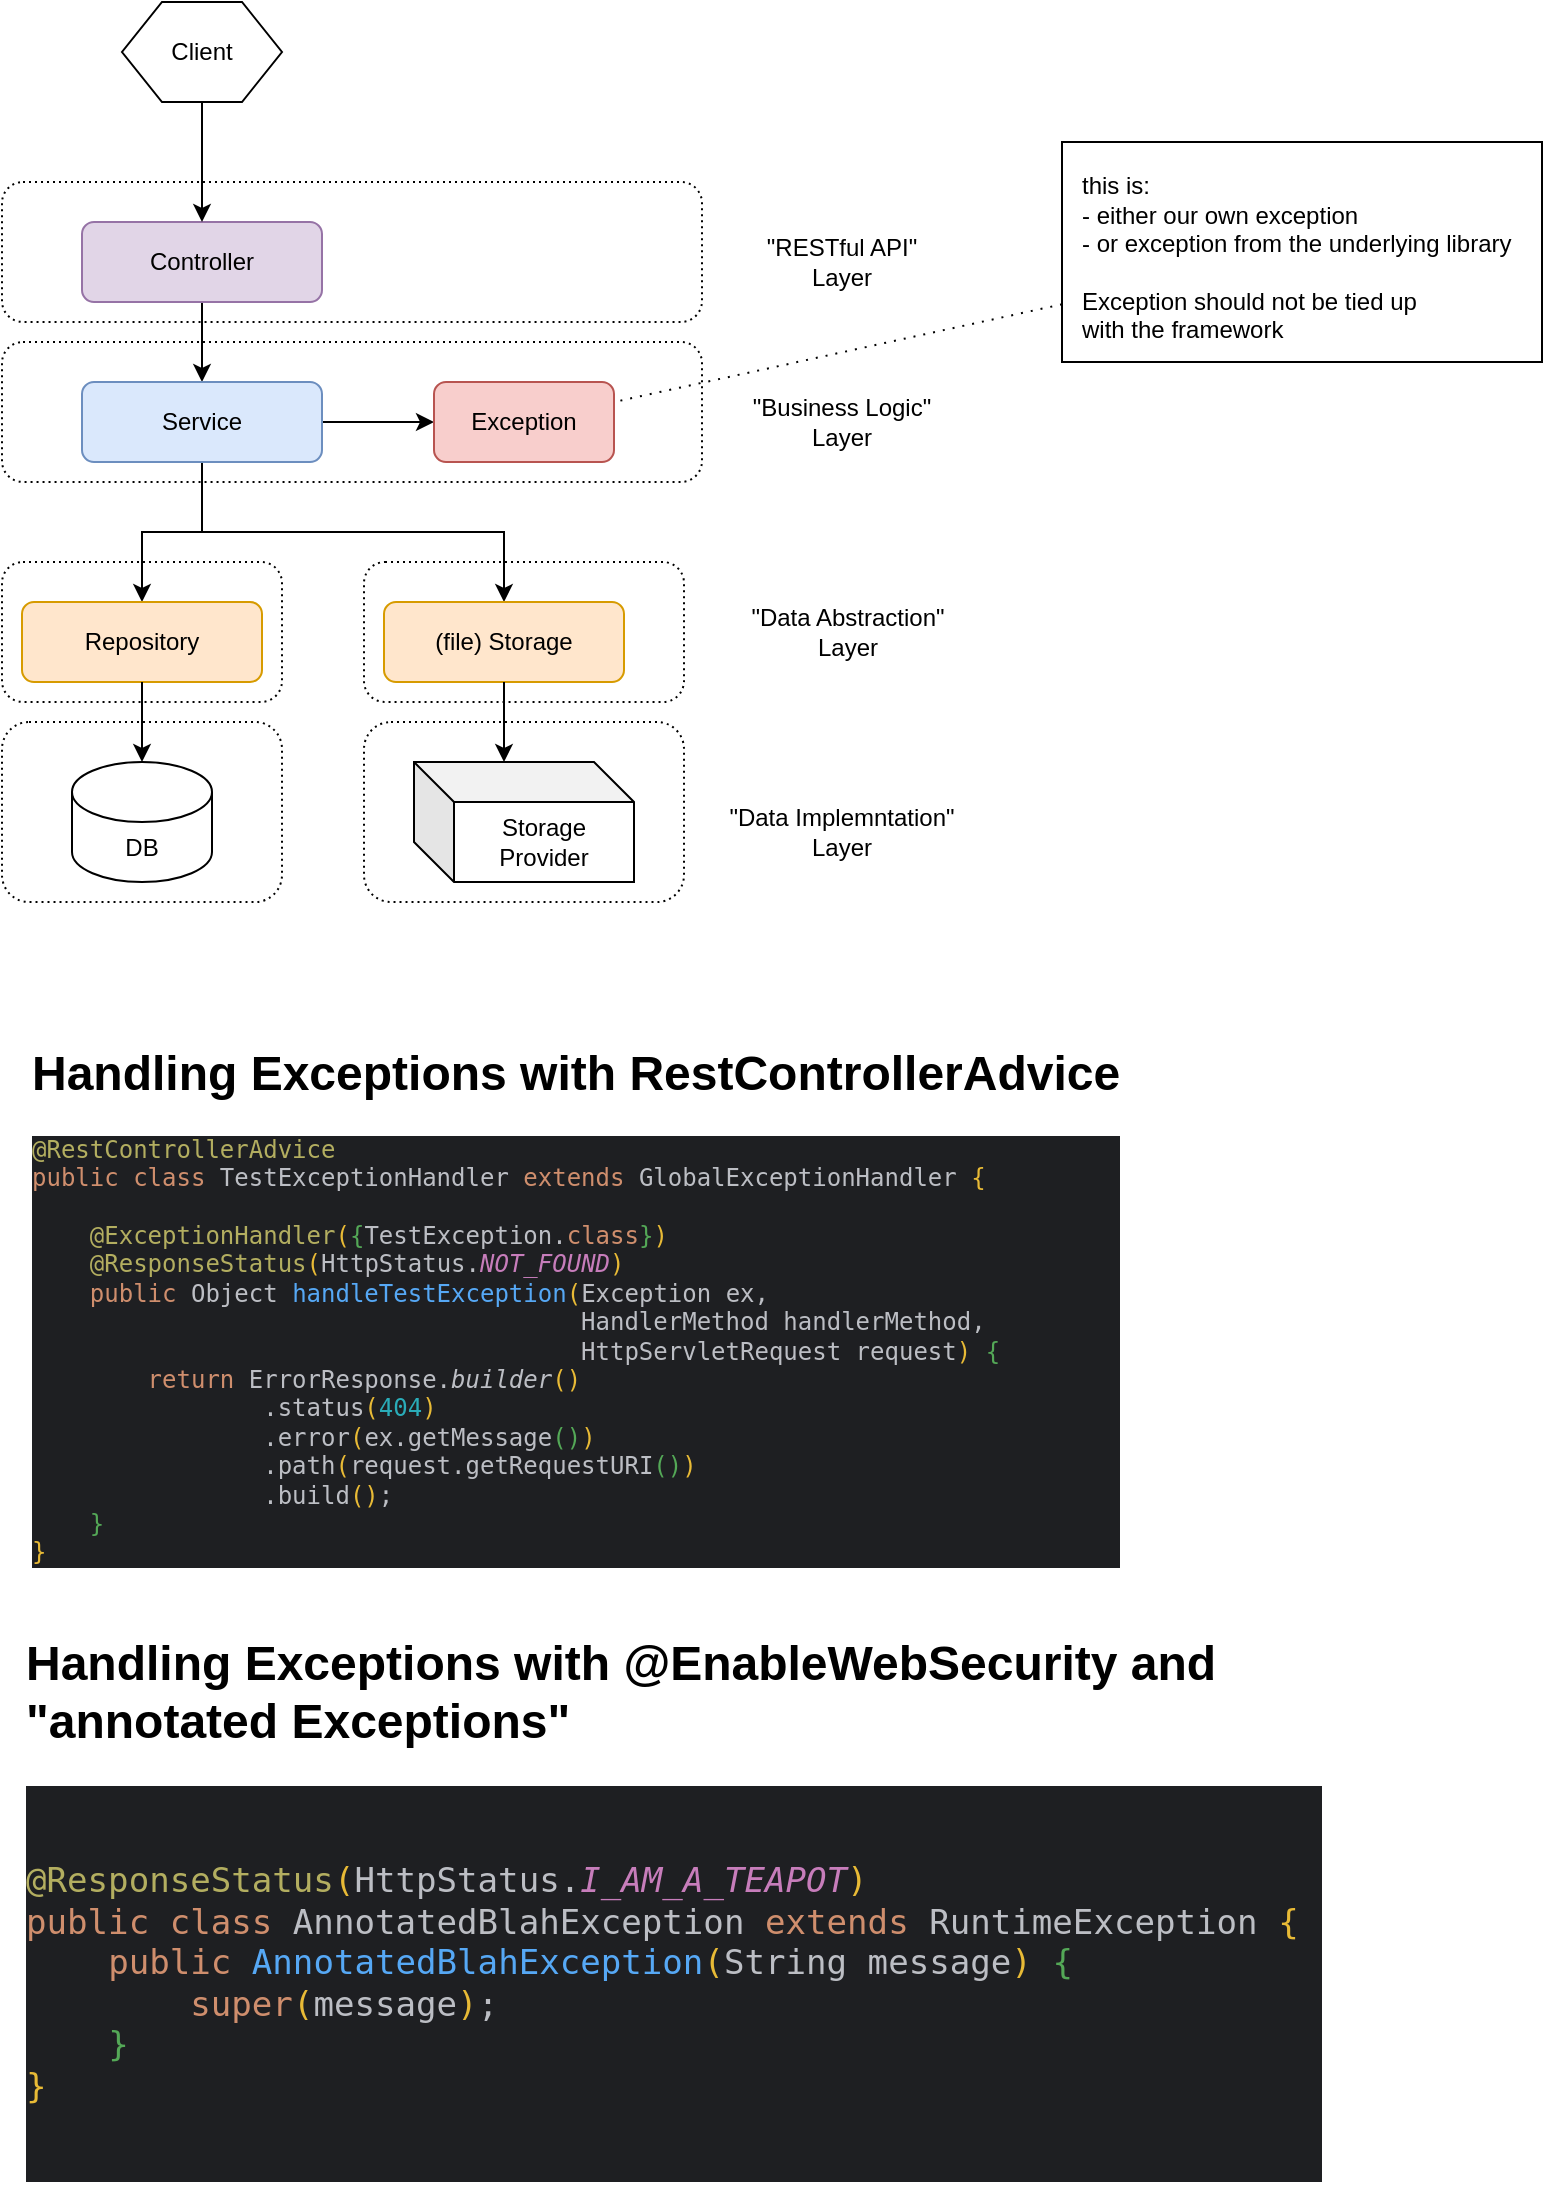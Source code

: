<mxfile version="26.0.4">
  <diagram name="Page-1" id="t8-_DBpPEFUomt_SCWv8">
    <mxGraphModel dx="1434" dy="854" grid="1" gridSize="10" guides="1" tooltips="1" connect="1" arrows="1" fold="1" page="1" pageScale="1" pageWidth="827" pageHeight="1169" math="0" shadow="0">
      <root>
        <mxCell id="0" />
        <mxCell id="1" parent="0" />
        <mxCell id="QEC_qPJEDAgDFtnQn_us-1" value="" style="rounded=1;whiteSpace=wrap;html=1;fillColor=none;dashed=1;dashPattern=1 2;" vertex="1" parent="1">
          <mxGeometry x="231" y="410" width="160" height="90" as="geometry" />
        </mxCell>
        <mxCell id="QEC_qPJEDAgDFtnQn_us-2" value="" style="rounded=1;whiteSpace=wrap;html=1;fillColor=none;dashed=1;dashPattern=1 2;" vertex="1" parent="1">
          <mxGeometry x="231" y="330" width="160" height="70" as="geometry" />
        </mxCell>
        <mxCell id="Jx0GhWVrExa3c9ylI0WP-25" value="" style="rounded=1;whiteSpace=wrap;html=1;fillColor=none;dashed=1;dashPattern=1 2;" parent="1" vertex="1">
          <mxGeometry x="50" y="410" width="140" height="90" as="geometry" />
        </mxCell>
        <mxCell id="Jx0GhWVrExa3c9ylI0WP-15" value="" style="rounded=1;whiteSpace=wrap;html=1;dashed=1;dashPattern=1 2;strokeColor=default;align=center;verticalAlign=middle;fontFamily=Helvetica;fontSize=12;fontColor=default;fillColor=none;" parent="1" vertex="1">
          <mxGeometry x="50" y="140" width="350" height="70" as="geometry" />
        </mxCell>
        <mxCell id="Jx0GhWVrExa3c9ylI0WP-11" value="" style="rounded=1;whiteSpace=wrap;html=1;fillColor=none;dashed=1;dashPattern=1 2;" parent="1" vertex="1">
          <mxGeometry x="50" y="330" width="140" height="70" as="geometry" />
        </mxCell>
        <mxCell id="Jx0GhWVrExa3c9ylI0WP-9" value="" style="rounded=1;whiteSpace=wrap;html=1;fillColor=none;dashed=1;dashPattern=1 2;" parent="1" vertex="1">
          <mxGeometry x="50" y="220" width="350" height="70" as="geometry" />
        </mxCell>
        <mxCell id="Jx0GhWVrExa3c9ylI0WP-3" style="edgeStyle=orthogonalEdgeStyle;rounded=0;orthogonalLoop=1;jettySize=auto;html=1;entryX=0.5;entryY=0;entryDx=0;entryDy=0;exitX=0.5;exitY=1;exitDx=0;exitDy=0;" parent="1" source="Jx0GhWVrExa3c9ylI0WP-1" target="Jx0GhWVrExa3c9ylI0WP-2" edge="1">
          <mxGeometry relative="1" as="geometry" />
        </mxCell>
        <mxCell id="Jx0GhWVrExa3c9ylI0WP-1" value="Controller" style="rounded=1;whiteSpace=wrap;html=1;fillColor=#e1d5e7;strokeColor=#9673a6;" parent="1" vertex="1">
          <mxGeometry x="90" y="160" width="120" height="40" as="geometry" />
        </mxCell>
        <mxCell id="Jx0GhWVrExa3c9ylI0WP-5" style="edgeStyle=orthogonalEdgeStyle;rounded=0;orthogonalLoop=1;jettySize=auto;html=1;entryX=0.5;entryY=0;entryDx=0;entryDy=0;exitX=0.5;exitY=1;exitDx=0;exitDy=0;" parent="1" source="Jx0GhWVrExa3c9ylI0WP-2" target="Jx0GhWVrExa3c9ylI0WP-4" edge="1">
          <mxGeometry relative="1" as="geometry" />
        </mxCell>
        <mxCell id="Jx0GhWVrExa3c9ylI0WP-7" style="edgeStyle=orthogonalEdgeStyle;rounded=0;orthogonalLoop=1;jettySize=auto;html=1;entryX=0;entryY=0.5;entryDx=0;entryDy=0;" parent="1" source="Jx0GhWVrExa3c9ylI0WP-2" target="Jx0GhWVrExa3c9ylI0WP-6" edge="1">
          <mxGeometry relative="1" as="geometry" />
        </mxCell>
        <mxCell id="Jx0GhWVrExa3c9ylI0WP-18" style="edgeStyle=orthogonalEdgeStyle;rounded=0;orthogonalLoop=1;jettySize=auto;html=1;entryX=0.5;entryY=0;entryDx=0;entryDy=0;exitX=0.5;exitY=1;exitDx=0;exitDy=0;" parent="1" source="Jx0GhWVrExa3c9ylI0WP-2" target="Jx0GhWVrExa3c9ylI0WP-17" edge="1">
          <mxGeometry relative="1" as="geometry" />
        </mxCell>
        <mxCell id="Jx0GhWVrExa3c9ylI0WP-2" value="Service" style="rounded=1;whiteSpace=wrap;html=1;fillColor=#dae8fc;strokeColor=#6c8ebf;" parent="1" vertex="1">
          <mxGeometry x="90" y="240" width="120" height="40" as="geometry" />
        </mxCell>
        <mxCell id="Jx0GhWVrExa3c9ylI0WP-4" value="Repository" style="rounded=1;whiteSpace=wrap;html=1;fillColor=#ffe6cc;strokeColor=#d79b00;" parent="1" vertex="1">
          <mxGeometry x="60" y="350" width="120" height="40" as="geometry" />
        </mxCell>
        <mxCell id="Jx0GhWVrExa3c9ylI0WP-6" value="Exception" style="rounded=1;whiteSpace=wrap;html=1;fillColor=#f8cecc;strokeColor=#b85450;" parent="1" vertex="1">
          <mxGeometry x="266" y="240" width="90" height="40" as="geometry" />
        </mxCell>
        <mxCell id="Jx0GhWVrExa3c9ylI0WP-10" value="&quot;Business Logic&quot; Layer" style="text;html=1;align=center;verticalAlign=middle;whiteSpace=wrap;rounded=0;" parent="1" vertex="1">
          <mxGeometry x="410" y="245" width="120" height="30" as="geometry" />
        </mxCell>
        <mxCell id="Jx0GhWVrExa3c9ylI0WP-12" value="&quot;Data Abstraction&quot;&lt;br&gt;Layer" style="text;html=1;align=center;verticalAlign=middle;whiteSpace=wrap;rounded=0;" parent="1" vertex="1">
          <mxGeometry x="413" y="350" width="120" height="30" as="geometry" />
        </mxCell>
        <mxCell id="Jx0GhWVrExa3c9ylI0WP-13" value="&lt;div style=&quot;&quot;&gt;this is:&lt;/div&gt;&lt;div style=&quot;&quot;&gt;- either our own exception&lt;/div&gt;&lt;div style=&quot;&quot;&gt;- or exception from the underlying library&lt;/div&gt;&lt;div style=&quot;&quot;&gt;&lt;br&gt;&lt;/div&gt;&lt;span style=&quot;&quot;&gt;Exception should not be tied up&lt;/span&gt;&lt;br style=&quot;&quot;&gt;&lt;span style=&quot;&quot;&gt;with the framework&lt;/span&gt;" style="rounded=0;whiteSpace=wrap;html=1;align=left;spacingTop=5;spacing=10;" parent="1" vertex="1">
          <mxGeometry x="580" y="120" width="240" height="110" as="geometry" />
        </mxCell>
        <mxCell id="Jx0GhWVrExa3c9ylI0WP-14" style="rounded=0;orthogonalLoop=1;jettySize=auto;html=1;entryX=1;entryY=0.25;entryDx=0;entryDy=0;endArrow=none;endFill=0;dashed=1;dashPattern=1 4;" parent="1" source="Jx0GhWVrExa3c9ylI0WP-13" target="Jx0GhWVrExa3c9ylI0WP-6" edge="1">
          <mxGeometry relative="1" as="geometry" />
        </mxCell>
        <mxCell id="Jx0GhWVrExa3c9ylI0WP-16" value="&quot;RESTful API&quot;&lt;br&gt;Layer" style="text;html=1;align=center;verticalAlign=middle;whiteSpace=wrap;rounded=0;" parent="1" vertex="1">
          <mxGeometry x="410" y="165" width="120" height="30" as="geometry" />
        </mxCell>
        <mxCell id="Jx0GhWVrExa3c9ylI0WP-17" value="(file) Storage" style="rounded=1;whiteSpace=wrap;html=1;fillColor=#ffe6cc;strokeColor=#d79b00;" parent="1" vertex="1">
          <mxGeometry x="241" y="350" width="120" height="40" as="geometry" />
        </mxCell>
        <mxCell id="Jx0GhWVrExa3c9ylI0WP-19" value="DB" style="shape=cylinder3;whiteSpace=wrap;html=1;boundedLbl=1;backgroundOutline=1;size=15;" parent="1" vertex="1">
          <mxGeometry x="85" y="430" width="70" height="60" as="geometry" />
        </mxCell>
        <mxCell id="Jx0GhWVrExa3c9ylI0WP-20" style="edgeStyle=orthogonalEdgeStyle;rounded=0;orthogonalLoop=1;jettySize=auto;html=1;entryX=0.5;entryY=0;entryDx=0;entryDy=0;entryPerimeter=0;" parent="1" source="Jx0GhWVrExa3c9ylI0WP-4" target="Jx0GhWVrExa3c9ylI0WP-19" edge="1">
          <mxGeometry relative="1" as="geometry" />
        </mxCell>
        <mxCell id="Jx0GhWVrExa3c9ylI0WP-23" value="Storage&lt;br&gt;Provider" style="shape=cube;whiteSpace=wrap;html=1;boundedLbl=1;backgroundOutline=1;darkOpacity=0.05;darkOpacity2=0.1;" parent="1" vertex="1">
          <mxGeometry x="256" y="430" width="110" height="60" as="geometry" />
        </mxCell>
        <mxCell id="Jx0GhWVrExa3c9ylI0WP-24" style="edgeStyle=orthogonalEdgeStyle;rounded=0;orthogonalLoop=1;jettySize=auto;html=1;entryX=0;entryY=0;entryDx=45;entryDy=0;entryPerimeter=0;" parent="1" source="Jx0GhWVrExa3c9ylI0WP-17" target="Jx0GhWVrExa3c9ylI0WP-23" edge="1">
          <mxGeometry relative="1" as="geometry" />
        </mxCell>
        <mxCell id="Jx0GhWVrExa3c9ylI0WP-26" value="&quot;Data Implemntation&quot;&lt;br&gt;Layer" style="text;html=1;align=center;verticalAlign=middle;whiteSpace=wrap;rounded=0;" parent="1" vertex="1">
          <mxGeometry x="410" y="450" width="120" height="30" as="geometry" />
        </mxCell>
        <mxCell id="Jx0GhWVrExa3c9ylI0WP-27" value="&lt;h1 style=&quot;margin-top: 0px;&quot;&gt;Handling Exceptions with RestControllerAdvice&lt;/h1&gt;&lt;div style=&quot;background-color:#1e1f22;color:#bcbec4&quot;&gt;&lt;pre style=&quot;font-family: &amp;quot;Source Code Pro&amp;quot;, monospace;&quot;&gt;&lt;font style=&quot;font-size: 12px;&quot;&gt;&lt;span style=&quot;color: rgb(179, 174, 96);&quot;&gt;@RestControllerAdvice&lt;br&gt;&lt;/span&gt;&lt;span style=&quot;color: rgb(207, 142, 109);&quot;&gt;public class &lt;/span&gt;TestExceptionHandler &lt;span style=&quot;color: rgb(207, 142, 109);&quot;&gt;extends &lt;/span&gt;GlobalExceptionHandler &lt;span style=&quot;color: rgb(232, 186, 54);&quot;&gt;{&lt;br&gt;&lt;/span&gt;&lt;span style=&quot;color: rgb(232, 186, 54);&quot;&gt;&lt;br&gt;&lt;/span&gt;&lt;span style=&quot;color: rgb(232, 186, 54);&quot;&gt;    &lt;/span&gt;&lt;span style=&quot;color: rgb(179, 174, 96);&quot;&gt;@ExceptionHandler&lt;/span&gt;&lt;span style=&quot;color: rgb(232, 186, 54);&quot;&gt;(&lt;/span&gt;&lt;span style=&quot;color: rgb(84, 168, 87);&quot;&gt;{&lt;/span&gt;TestException.&lt;span style=&quot;color: rgb(207, 142, 109);&quot;&gt;class&lt;/span&gt;&lt;span style=&quot;color: rgb(84, 168, 87);&quot;&gt;}&lt;/span&gt;&lt;span style=&quot;color: rgb(232, 186, 54);&quot;&gt;)&lt;br&gt;&lt;/span&gt;&lt;span style=&quot;color: rgb(232, 186, 54);&quot;&gt;    &lt;/span&gt;&lt;span style=&quot;color: rgb(179, 174, 96);&quot;&gt;@ResponseStatus&lt;/span&gt;&lt;span style=&quot;color: rgb(232, 186, 54);&quot;&gt;(&lt;/span&gt;HttpStatus.&lt;span style=&quot;color: rgb(199, 125, 187); font-style: italic;&quot;&gt;NOT_FOUND&lt;/span&gt;&lt;span style=&quot;color: rgb(232, 186, 54);&quot;&gt;)&lt;br&gt;&lt;/span&gt;&lt;span style=&quot;color: rgb(232, 186, 54);&quot;&gt;    &lt;/span&gt;&lt;span style=&quot;color: rgb(207, 142, 109);&quot;&gt;public &lt;/span&gt;Object &lt;span style=&quot;color: rgb(86, 168, 245);&quot;&gt;handleTestException&lt;/span&gt;&lt;span style=&quot;color: rgb(232, 186, 54);&quot;&gt;(&lt;/span&gt;Exception ex, &lt;br/&gt;                                      HandlerMethod handlerMethod, &lt;br/&gt;                                      HttpServletRequest request&lt;span style=&quot;color: rgb(232, 186, 54);&quot;&gt;) &lt;/span&gt;&lt;span style=&quot;color: rgb(84, 168, 87);&quot;&gt;{&lt;br&gt;&lt;/span&gt;&lt;span style=&quot;color: rgb(84, 168, 87);&quot;&gt;        &lt;/span&gt;&lt;span style=&quot;color: rgb(207, 142, 109);&quot;&gt;return &lt;/span&gt;ErrorResponse.&lt;span style=&quot;font-style: italic;&quot;&gt;builder&lt;/span&gt;&lt;span style=&quot;color: rgb(232, 186, 54);&quot;&gt;()&lt;br&gt;&lt;/span&gt;&lt;span style=&quot;color: rgb(232, 186, 54);&quot;&gt;                &lt;/span&gt;.status&lt;span style=&quot;color: rgb(232, 186, 54);&quot;&gt;(&lt;/span&gt;&lt;span style=&quot;color: rgb(42, 172, 184);&quot;&gt;404&lt;/span&gt;&lt;span style=&quot;color: rgb(232, 186, 54);&quot;&gt;)&lt;br&gt;&lt;/span&gt;&lt;span style=&quot;color: rgb(232, 186, 54);&quot;&gt;                &lt;/span&gt;.error&lt;span style=&quot;color: rgb(232, 186, 54);&quot;&gt;(&lt;/span&gt;ex.getMessage&lt;span style=&quot;color: rgb(84, 168, 87);&quot;&gt;()&lt;/span&gt;&lt;span style=&quot;color: rgb(232, 186, 54);&quot;&gt;)&lt;br&gt;&lt;/span&gt;&lt;span style=&quot;color: rgb(232, 186, 54);&quot;&gt;                &lt;/span&gt;.path&lt;span style=&quot;color: rgb(232, 186, 54);&quot;&gt;(&lt;/span&gt;request.getRequestURI&lt;span style=&quot;color: rgb(84, 168, 87);&quot;&gt;()&lt;/span&gt;&lt;span style=&quot;color: rgb(232, 186, 54);&quot;&gt;)&lt;br&gt;&lt;/span&gt;&lt;span style=&quot;color: rgb(232, 186, 54);&quot;&gt;                &lt;/span&gt;.build&lt;span style=&quot;color: rgb(232, 186, 54);&quot;&gt;()&lt;/span&gt;;&lt;br&gt;    &lt;span style=&quot;color: rgb(84, 168, 87);&quot;&gt;}&lt;br&gt;&lt;/span&gt;&lt;span style=&quot;color: rgb(232, 186, 54);&quot;&gt;}&lt;/span&gt;&lt;/font&gt;&lt;/pre&gt;&lt;/div&gt;" style="text;html=1;whiteSpace=wrap;overflow=hidden;rounded=0;spacingTop=2;spacing=5;" parent="1" vertex="1">
          <mxGeometry x="60" y="560" width="570" height="300" as="geometry" />
        </mxCell>
        <mxCell id="Jx0GhWVrExa3c9ylI0WP-30" style="edgeStyle=orthogonalEdgeStyle;rounded=0;orthogonalLoop=1;jettySize=auto;html=1;entryX=0.5;entryY=0;entryDx=0;entryDy=0;" parent="1" source="Jx0GhWVrExa3c9ylI0WP-29" target="Jx0GhWVrExa3c9ylI0WP-1" edge="1">
          <mxGeometry relative="1" as="geometry" />
        </mxCell>
        <mxCell id="Jx0GhWVrExa3c9ylI0WP-29" value="Client" style="shape=hexagon;perimeter=hexagonPerimeter2;whiteSpace=wrap;html=1;fixedSize=1;" parent="1" vertex="1">
          <mxGeometry x="110" y="50" width="80" height="50" as="geometry" />
        </mxCell>
        <mxCell id="QEC_qPJEDAgDFtnQn_us-3" value="&lt;h1 style=&quot;margin-top: 0px;&quot;&gt;Handling Exceptions with&amp;nbsp;@EnableWebSecurity and &quot;annotated Exceptions&quot;&lt;/h1&gt;&lt;div style=&quot;background-color: rgb(30, 31, 34); color: rgb(188, 190, 196);&quot;&gt;&lt;pre style=&quot;font-family:&#39;Source Code Pro&#39;,monospace;font-size:12.8pt;&quot;&gt;&lt;span style=&quot;color: rgb(179, 174, 96);&quot;&gt;&lt;br&gt;&lt;/span&gt;&lt;/pre&gt;&lt;pre style=&quot;font-family:&#39;Source Code Pro&#39;,monospace;font-size:12.8pt;&quot;&gt;&lt;span style=&quot;color: rgb(179, 174, 96);&quot;&gt;@ResponseStatus&lt;/span&gt;&lt;span style=&quot;color: rgb(232, 186, 54);&quot;&gt;(&lt;/span&gt;HttpStatus.&lt;span style=&quot;color: rgb(199, 125, 187); font-style: italic;&quot;&gt;I_AM_A_TEAPOT&lt;/span&gt;&lt;span style=&quot;color: rgb(232, 186, 54);&quot;&gt;)&lt;br&gt;&lt;/span&gt;&lt;span style=&quot;color: rgb(207, 142, 109);&quot;&gt;public class &lt;/span&gt;AnnotatedBlahException &lt;span style=&quot;color: rgb(207, 142, 109);&quot;&gt;extends &lt;/span&gt;RuntimeException &lt;span style=&quot;color: rgb(232, 186, 54);&quot;&gt;{&lt;br&gt;&lt;/span&gt;&lt;span style=&quot;color: rgb(232, 186, 54);&quot;&gt;    &lt;/span&gt;&lt;span style=&quot;color: rgb(207, 142, 109);&quot;&gt;public &lt;/span&gt;&lt;span style=&quot;color: rgb(86, 168, 245);&quot;&gt;AnnotatedBlahException&lt;/span&gt;&lt;span style=&quot;color: rgb(232, 186, 54);&quot;&gt;(&lt;/span&gt;String message&lt;span style=&quot;color: rgb(232, 186, 54);&quot;&gt;) &lt;/span&gt;&lt;span style=&quot;color: rgb(84, 168, 87);&quot;&gt;{&lt;br&gt;&lt;/span&gt;&lt;span style=&quot;color: rgb(84, 168, 87);&quot;&gt;        &lt;/span&gt;&lt;span style=&quot;color: rgb(207, 142, 109);&quot;&gt;super&lt;/span&gt;&lt;span style=&quot;color: rgb(232, 186, 54);&quot;&gt;(&lt;/span&gt;message&lt;span style=&quot;color: rgb(232, 186, 54);&quot;&gt;)&lt;/span&gt;;&lt;br&gt;    &lt;span style=&quot;color: rgb(84, 168, 87);&quot;&gt;}&lt;br&gt;&lt;/span&gt;&lt;span style=&quot;color: rgb(232, 186, 54);&quot;&gt;}&lt;/span&gt;&lt;/pre&gt;&lt;pre style=&quot;font-family:&#39;Source Code Pro&#39;,monospace;font-size:12.8pt;&quot;&gt;&lt;span style=&quot;color: rgb(232, 186, 54);&quot;&gt;&lt;br&gt;&lt;/span&gt;&lt;/pre&gt;&lt;/div&gt;" style="text;html=1;whiteSpace=wrap;overflow=hidden;rounded=0;" vertex="1" parent="1">
          <mxGeometry x="60" y="860" width="650" height="288" as="geometry" />
        </mxCell>
      </root>
    </mxGraphModel>
  </diagram>
</mxfile>
